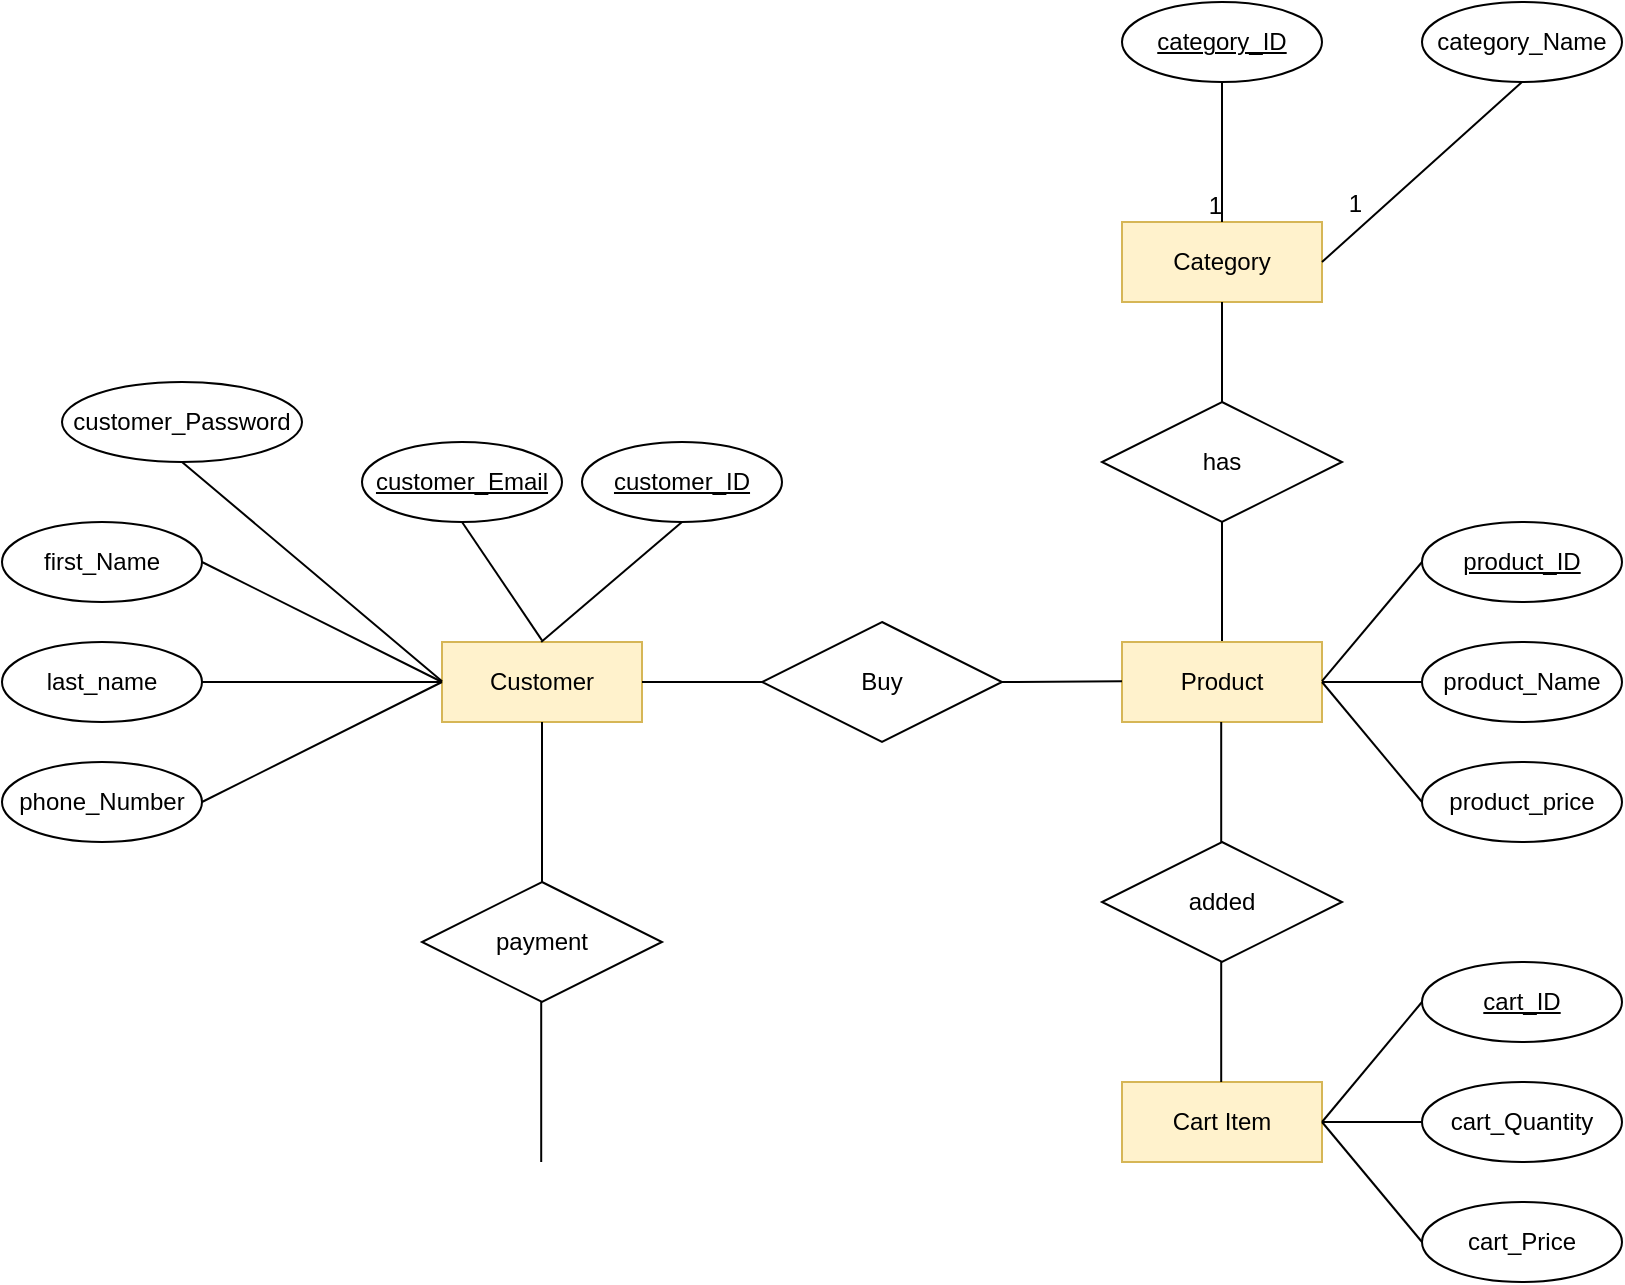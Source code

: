 <mxfile version="20.2.8" type="github">
  <diagram id="R2lEEEUBdFMjLlhIrx00" name="Page-1">
    <mxGraphModel dx="1240" dy="668" grid="1" gridSize="10" guides="1" tooltips="1" connect="1" arrows="1" fold="1" page="1" pageScale="1" pageWidth="850" pageHeight="1100" math="0" shadow="0" extFonts="Permanent Marker^https://fonts.googleapis.com/css?family=Permanent+Marker">
      <root>
        <mxCell id="0" />
        <mxCell id="1" parent="0" />
        <mxCell id="AEvw3j2be58xQNeynocf-2" value="Category" style="whiteSpace=wrap;html=1;align=center;fillColor=#fff2cc;strokeColor=#d6b656;" vertex="1" parent="1">
          <mxGeometry x="560" y="150" width="100" height="40" as="geometry" />
        </mxCell>
        <mxCell id="AEvw3j2be58xQNeynocf-9" value="" style="endArrow=none;html=1;rounded=0;entryX=0.5;entryY=0;entryDx=0;entryDy=0;" edge="1" parent="1" target="AEvw3j2be58xQNeynocf-2">
          <mxGeometry relative="1" as="geometry">
            <mxPoint x="610" y="80" as="sourcePoint" />
            <mxPoint x="470" y="310" as="targetPoint" />
          </mxGeometry>
        </mxCell>
        <mxCell id="AEvw3j2be58xQNeynocf-10" value="1" style="resizable=0;html=1;align=right;verticalAlign=bottom;" connectable="0" vertex="1" parent="AEvw3j2be58xQNeynocf-9">
          <mxGeometry x="1" relative="1" as="geometry" />
        </mxCell>
        <mxCell id="AEvw3j2be58xQNeynocf-11" value="category_ID" style="ellipse;whiteSpace=wrap;html=1;align=center;fontStyle=4;" vertex="1" parent="1">
          <mxGeometry x="560" y="40" width="100" height="40" as="geometry" />
        </mxCell>
        <mxCell id="AEvw3j2be58xQNeynocf-12" value="" style="endArrow=none;html=1;rounded=0;entryX=1;entryY=0.5;entryDx=0;entryDy=0;" edge="1" parent="1" target="AEvw3j2be58xQNeynocf-2">
          <mxGeometry relative="1" as="geometry">
            <mxPoint x="760" y="80" as="sourcePoint" />
            <mxPoint x="620" y="160" as="targetPoint" />
            <Array as="points">
              <mxPoint x="760" y="80" />
            </Array>
          </mxGeometry>
        </mxCell>
        <mxCell id="AEvw3j2be58xQNeynocf-13" value="1" style="resizable=0;html=1;align=right;verticalAlign=bottom;" connectable="0" vertex="1" parent="AEvw3j2be58xQNeynocf-12">
          <mxGeometry x="1" relative="1" as="geometry">
            <mxPoint x="20" y="-20" as="offset" />
          </mxGeometry>
        </mxCell>
        <mxCell id="AEvw3j2be58xQNeynocf-19" value="" style="endArrow=none;html=1;rounded=0;entryX=0.5;entryY=1;entryDx=0;entryDy=0;" edge="1" parent="1" target="AEvw3j2be58xQNeynocf-2">
          <mxGeometry relative="1" as="geometry">
            <mxPoint x="610" y="260" as="sourcePoint" />
            <mxPoint x="470" y="310" as="targetPoint" />
          </mxGeometry>
        </mxCell>
        <mxCell id="AEvw3j2be58xQNeynocf-20" value="has" style="shape=rhombus;perimeter=rhombusPerimeter;whiteSpace=wrap;html=1;align=center;" vertex="1" parent="1">
          <mxGeometry x="550" y="240" width="120" height="60" as="geometry" />
        </mxCell>
        <mxCell id="AEvw3j2be58xQNeynocf-21" value="" style="endArrow=none;html=1;rounded=0;entryX=0.5;entryY=1;entryDx=0;entryDy=0;" edge="1" parent="1" target="AEvw3j2be58xQNeynocf-20">
          <mxGeometry relative="1" as="geometry">
            <mxPoint x="610" y="360" as="sourcePoint" />
            <mxPoint x="470" y="390" as="targetPoint" />
          </mxGeometry>
        </mxCell>
        <mxCell id="AEvw3j2be58xQNeynocf-22" value="Product" style="whiteSpace=wrap;html=1;align=center;fillColor=#fff2cc;strokeColor=#d6b656;" vertex="1" parent="1">
          <mxGeometry x="560" y="360" width="100" height="40" as="geometry" />
        </mxCell>
        <mxCell id="AEvw3j2be58xQNeynocf-23" value="product_ID" style="ellipse;whiteSpace=wrap;html=1;align=center;fontStyle=4;" vertex="1" parent="1">
          <mxGeometry x="710" y="300" width="100" height="40" as="geometry" />
        </mxCell>
        <mxCell id="AEvw3j2be58xQNeynocf-24" value="category_Name" style="ellipse;whiteSpace=wrap;html=1;align=center;" vertex="1" parent="1">
          <mxGeometry x="710" y="40" width="100" height="40" as="geometry" />
        </mxCell>
        <mxCell id="AEvw3j2be58xQNeynocf-25" value="product_Name" style="ellipse;whiteSpace=wrap;html=1;align=center;" vertex="1" parent="1">
          <mxGeometry x="710" y="360" width="100" height="40" as="geometry" />
        </mxCell>
        <mxCell id="AEvw3j2be58xQNeynocf-27" value="product_price" style="ellipse;whiteSpace=wrap;html=1;align=center;" vertex="1" parent="1">
          <mxGeometry x="710" y="420" width="100" height="40" as="geometry" />
        </mxCell>
        <mxCell id="AEvw3j2be58xQNeynocf-28" value="" style="endArrow=none;html=1;rounded=0;entryX=0;entryY=0.5;entryDx=0;entryDy=0;" edge="1" parent="1" target="AEvw3j2be58xQNeynocf-23">
          <mxGeometry relative="1" as="geometry">
            <mxPoint x="660" y="379.6" as="sourcePoint" />
            <mxPoint x="820" y="379.6" as="targetPoint" />
          </mxGeometry>
        </mxCell>
        <mxCell id="AEvw3j2be58xQNeynocf-29" value="" style="endArrow=none;html=1;rounded=0;entryX=0;entryY=0.5;entryDx=0;entryDy=0;exitX=1;exitY=0.5;exitDx=0;exitDy=0;" edge="1" parent="1" source="AEvw3j2be58xQNeynocf-22" target="AEvw3j2be58xQNeynocf-27">
          <mxGeometry relative="1" as="geometry">
            <mxPoint x="660" y="539.6" as="sourcePoint" />
            <mxPoint x="710" y="460" as="targetPoint" />
          </mxGeometry>
        </mxCell>
        <mxCell id="AEvw3j2be58xQNeynocf-30" value="" style="endArrow=none;html=1;rounded=0;entryX=0;entryY=0.5;entryDx=0;entryDy=0;exitX=1;exitY=0.5;exitDx=0;exitDy=0;" edge="1" parent="1" source="AEvw3j2be58xQNeynocf-22" target="AEvw3j2be58xQNeynocf-25">
          <mxGeometry relative="1" as="geometry">
            <mxPoint x="680" y="399.6" as="sourcePoint" />
            <mxPoint x="730" y="320" as="targetPoint" />
          </mxGeometry>
        </mxCell>
        <mxCell id="AEvw3j2be58xQNeynocf-34" value="" style="endArrow=none;html=1;rounded=0;entryX=0.5;entryY=1;entryDx=0;entryDy=0;" edge="1" parent="1">
          <mxGeometry relative="1" as="geometry">
            <mxPoint x="609.6" y="460" as="sourcePoint" />
            <mxPoint x="609.6" y="400" as="targetPoint" />
          </mxGeometry>
        </mxCell>
        <mxCell id="AEvw3j2be58xQNeynocf-35" value="added" style="shape=rhombus;perimeter=rhombusPerimeter;whiteSpace=wrap;html=1;align=center;" vertex="1" parent="1">
          <mxGeometry x="550" y="460" width="120" height="60" as="geometry" />
        </mxCell>
        <mxCell id="AEvw3j2be58xQNeynocf-36" value="Cart Item" style="whiteSpace=wrap;html=1;align=center;fillColor=#fff2cc;strokeColor=#d6b656;" vertex="1" parent="1">
          <mxGeometry x="560" y="580" width="100" height="40" as="geometry" />
        </mxCell>
        <mxCell id="AEvw3j2be58xQNeynocf-37" value="" style="endArrow=none;html=1;rounded=0;entryX=0.5;entryY=1;entryDx=0;entryDy=0;" edge="1" parent="1">
          <mxGeometry relative="1" as="geometry">
            <mxPoint x="609.6" y="580" as="sourcePoint" />
            <mxPoint x="609.6" y="520" as="targetPoint" />
          </mxGeometry>
        </mxCell>
        <mxCell id="AEvw3j2be58xQNeynocf-38" value="cart_ID" style="ellipse;whiteSpace=wrap;html=1;align=center;fontStyle=4;" vertex="1" parent="1">
          <mxGeometry x="710" y="520" width="100" height="40" as="geometry" />
        </mxCell>
        <mxCell id="AEvw3j2be58xQNeynocf-39" value="cart_Price" style="ellipse;whiteSpace=wrap;html=1;align=center;" vertex="1" parent="1">
          <mxGeometry x="710" y="640" width="100" height="40" as="geometry" />
        </mxCell>
        <mxCell id="AEvw3j2be58xQNeynocf-40" value="cart_Quantity" style="ellipse;whiteSpace=wrap;html=1;align=center;" vertex="1" parent="1">
          <mxGeometry x="710" y="580" width="100" height="40" as="geometry" />
        </mxCell>
        <mxCell id="AEvw3j2be58xQNeynocf-41" value="" style="endArrow=none;html=1;rounded=0;entryX=0;entryY=0.5;entryDx=0;entryDy=0;" edge="1" parent="1">
          <mxGeometry relative="1" as="geometry">
            <mxPoint x="660" y="600" as="sourcePoint" />
            <mxPoint x="710" y="540" as="targetPoint" />
          </mxGeometry>
        </mxCell>
        <mxCell id="AEvw3j2be58xQNeynocf-42" value="" style="endArrow=none;html=1;rounded=0;entryX=0;entryY=0.5;entryDx=0;entryDy=0;" edge="1" parent="1">
          <mxGeometry relative="1" as="geometry">
            <mxPoint x="660" y="600" as="sourcePoint" />
            <mxPoint x="710" y="600" as="targetPoint" />
          </mxGeometry>
        </mxCell>
        <mxCell id="AEvw3j2be58xQNeynocf-43" value="" style="endArrow=none;html=1;rounded=0;entryX=0;entryY=0.5;entryDx=0;entryDy=0;exitX=1;exitY=0.5;exitDx=0;exitDy=0;" edge="1" parent="1">
          <mxGeometry relative="1" as="geometry">
            <mxPoint x="660" y="600" as="sourcePoint" />
            <mxPoint x="710" y="660" as="targetPoint" />
          </mxGeometry>
        </mxCell>
        <mxCell id="AEvw3j2be58xQNeynocf-44" value="Customer" style="whiteSpace=wrap;html=1;align=center;fillColor=#fff2cc;strokeColor=#d6b656;" vertex="1" parent="1">
          <mxGeometry x="220" y="360" width="100" height="40" as="geometry" />
        </mxCell>
        <mxCell id="AEvw3j2be58xQNeynocf-45" value="" style="endArrow=none;html=1;rounded=0;entryX=1;entryY=0.5;entryDx=0;entryDy=0;startArrow=none;" edge="1" parent="1" source="AEvw3j2be58xQNeynocf-46" target="AEvw3j2be58xQNeynocf-44">
          <mxGeometry relative="1" as="geometry">
            <mxPoint x="430" y="380" as="sourcePoint" />
            <mxPoint x="470" y="350" as="targetPoint" />
            <Array as="points" />
          </mxGeometry>
        </mxCell>
        <mxCell id="AEvw3j2be58xQNeynocf-52" value="" style="endArrow=none;html=1;rounded=0;entryX=1;entryY=0.5;entryDx=0;entryDy=0;" edge="1" parent="1" target="AEvw3j2be58xQNeynocf-46">
          <mxGeometry relative="1" as="geometry">
            <mxPoint x="560" y="379.6" as="sourcePoint" />
            <mxPoint x="510" y="380" as="targetPoint" />
            <Array as="points">
              <mxPoint x="560" y="379.6" />
            </Array>
          </mxGeometry>
        </mxCell>
        <mxCell id="AEvw3j2be58xQNeynocf-46" value="Buy" style="shape=rhombus;perimeter=rhombusPerimeter;whiteSpace=wrap;html=1;align=center;" vertex="1" parent="1">
          <mxGeometry x="380" y="350" width="120" height="60" as="geometry" />
        </mxCell>
        <mxCell id="AEvw3j2be58xQNeynocf-55" value="" style="endArrow=none;html=1;rounded=0;exitX=0.5;exitY=1;exitDx=0;exitDy=0;" edge="1" parent="1" source="AEvw3j2be58xQNeynocf-65">
          <mxGeometry relative="1" as="geometry">
            <mxPoint x="170" y="380" as="sourcePoint" />
            <mxPoint x="220" y="379.6" as="targetPoint" />
          </mxGeometry>
        </mxCell>
        <mxCell id="AEvw3j2be58xQNeynocf-56" value="customer_ID" style="ellipse;whiteSpace=wrap;html=1;align=center;fontStyle=4;" vertex="1" parent="1">
          <mxGeometry x="290" y="260" width="100" height="40" as="geometry" />
        </mxCell>
        <mxCell id="AEvw3j2be58xQNeynocf-58" value="" style="endArrow=none;html=1;rounded=0;entryX=0.5;entryY=1;entryDx=0;entryDy=0;" edge="1" parent="1" target="AEvw3j2be58xQNeynocf-56">
          <mxGeometry relative="1" as="geometry">
            <mxPoint x="269.6" y="360" as="sourcePoint" />
            <mxPoint x="270" y="320" as="targetPoint" />
          </mxGeometry>
        </mxCell>
        <mxCell id="AEvw3j2be58xQNeynocf-61" value="customer_Email" style="ellipse;whiteSpace=wrap;html=1;align=center;fontStyle=4;" vertex="1" parent="1">
          <mxGeometry x="180" y="260" width="100" height="40" as="geometry" />
        </mxCell>
        <mxCell id="AEvw3j2be58xQNeynocf-62" value="" style="endArrow=none;html=1;rounded=0;exitX=0.5;exitY=1;exitDx=0;exitDy=0;" edge="1" parent="1" source="AEvw3j2be58xQNeynocf-61">
          <mxGeometry relative="1" as="geometry">
            <mxPoint x="110" y="359.2" as="sourcePoint" />
            <mxPoint x="270" y="359.2" as="targetPoint" />
          </mxGeometry>
        </mxCell>
        <mxCell id="AEvw3j2be58xQNeynocf-65" value="customer_Password" style="ellipse;whiteSpace=wrap;html=1;align=center;" vertex="1" parent="1">
          <mxGeometry x="30" y="230" width="120" height="40" as="geometry" />
        </mxCell>
        <mxCell id="AEvw3j2be58xQNeynocf-66" value="first_Name" style="ellipse;whiteSpace=wrap;html=1;align=center;" vertex="1" parent="1">
          <mxGeometry y="300" width="100" height="40" as="geometry" />
        </mxCell>
        <mxCell id="AEvw3j2be58xQNeynocf-67" value="last_name" style="ellipse;whiteSpace=wrap;html=1;align=center;" vertex="1" parent="1">
          <mxGeometry y="360" width="100" height="40" as="geometry" />
        </mxCell>
        <mxCell id="AEvw3j2be58xQNeynocf-68" value="phone_Number" style="ellipse;whiteSpace=wrap;html=1;align=center;" vertex="1" parent="1">
          <mxGeometry y="420" width="100" height="40" as="geometry" />
        </mxCell>
        <mxCell id="AEvw3j2be58xQNeynocf-69" value="" style="endArrow=none;html=1;rounded=0;exitX=0.5;exitY=1;exitDx=0;exitDy=0;entryX=0;entryY=0.5;entryDx=0;entryDy=0;" edge="1" parent="1" target="AEvw3j2be58xQNeynocf-44">
          <mxGeometry relative="1" as="geometry">
            <mxPoint x="100" y="320" as="sourcePoint" />
            <mxPoint x="230" y="429.6" as="targetPoint" />
          </mxGeometry>
        </mxCell>
        <mxCell id="AEvw3j2be58xQNeynocf-70" value="" style="endArrow=none;html=1;rounded=0;exitX=0.5;exitY=1;exitDx=0;exitDy=0;entryX=0;entryY=0.5;entryDx=0;entryDy=0;" edge="1" parent="1" target="AEvw3j2be58xQNeynocf-44">
          <mxGeometry relative="1" as="geometry">
            <mxPoint x="100" y="380" as="sourcePoint" />
            <mxPoint x="230" y="489.6" as="targetPoint" />
          </mxGeometry>
        </mxCell>
        <mxCell id="AEvw3j2be58xQNeynocf-71" value="" style="endArrow=none;html=1;rounded=0;exitX=0.5;exitY=1;exitDx=0;exitDy=0;entryX=0;entryY=0.5;entryDx=0;entryDy=0;" edge="1" parent="1" target="AEvw3j2be58xQNeynocf-44">
          <mxGeometry relative="1" as="geometry">
            <mxPoint x="100" y="440" as="sourcePoint" />
            <mxPoint x="230" y="549.6" as="targetPoint" />
          </mxGeometry>
        </mxCell>
        <mxCell id="AEvw3j2be58xQNeynocf-73" value="" style="endArrow=none;html=1;rounded=0;entryX=0.5;entryY=1;entryDx=0;entryDy=0;" edge="1" parent="1" target="AEvw3j2be58xQNeynocf-44">
          <mxGeometry relative="1" as="geometry">
            <mxPoint x="270" y="480" as="sourcePoint" />
            <mxPoint x="470" y="470" as="targetPoint" />
          </mxGeometry>
        </mxCell>
        <mxCell id="AEvw3j2be58xQNeynocf-74" value="payment" style="shape=rhombus;perimeter=rhombusPerimeter;whiteSpace=wrap;html=1;align=center;" vertex="1" parent="1">
          <mxGeometry x="210" y="480" width="120" height="60" as="geometry" />
        </mxCell>
        <mxCell id="AEvw3j2be58xQNeynocf-75" value="" style="endArrow=none;html=1;rounded=0;entryX=0.5;entryY=1;entryDx=0;entryDy=0;" edge="1" parent="1">
          <mxGeometry relative="1" as="geometry">
            <mxPoint x="269.6" y="620" as="sourcePoint" />
            <mxPoint x="269.6" y="540" as="targetPoint" />
          </mxGeometry>
        </mxCell>
      </root>
    </mxGraphModel>
  </diagram>
</mxfile>
